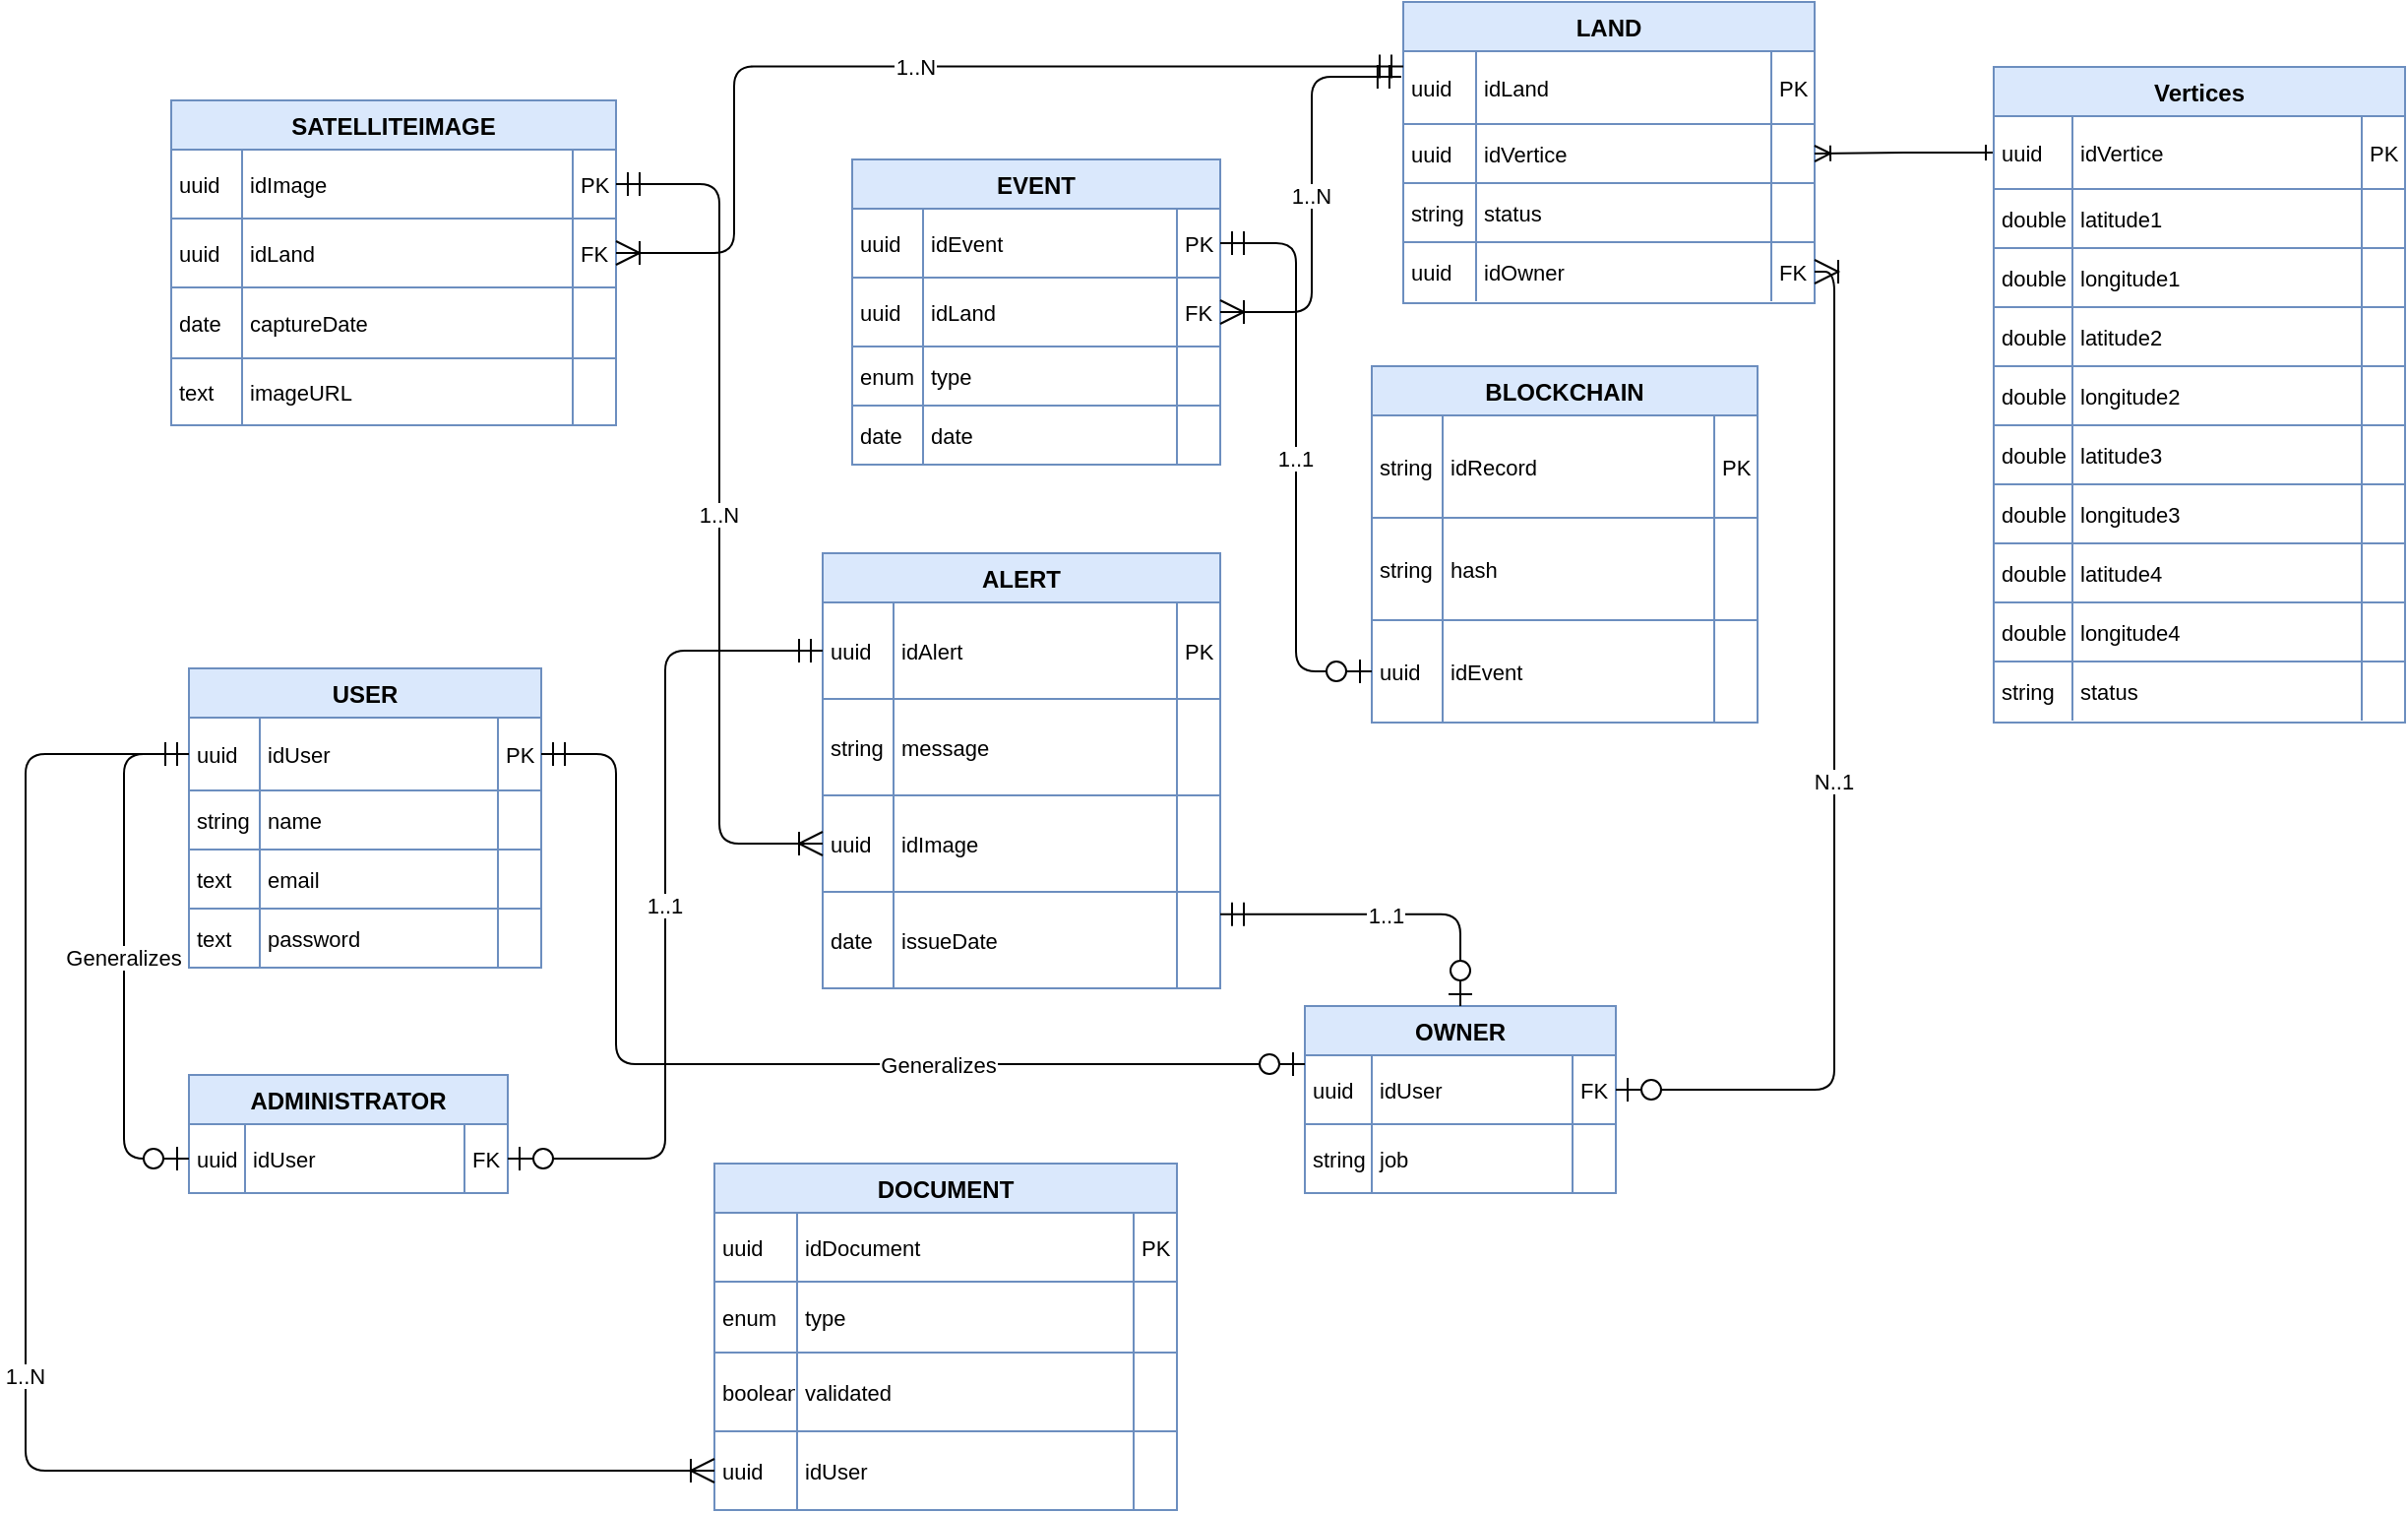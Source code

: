 <mxfile version="27.0.9">
  <diagram name="Página-1" id="sjKBKUyN-N4uHgBqqV9-">
    <mxGraphModel dx="3044" dy="1083" grid="1" gridSize="10" guides="1" tooltips="1" connect="1" arrows="1" fold="1" page="1" pageScale="1" pageWidth="850" pageHeight="1100" background="#ffffff" math="0" shadow="0">
      <root>
        <mxCell id="0" />
        <mxCell id="1" parent="0" />
        <mxCell id="2" value="USER" style="shape=table;startSize=25;container=1;collapsible=0;childLayout=tableLayout;fixedRows=1;rowLines=1;fontStyle=1;align=center;resizeLast=1;fillColor=#dae8fc;strokeColor=#6c8ebf;" parent="1" vertex="1">
          <mxGeometry x="53" y="558.5" width="179" height="152" as="geometry" />
        </mxCell>
        <mxCell id="3" style="shape=tableRow;horizontal=0;startSize=0;swimlaneHead=0;swimlaneBody=0;fillColor=none;collapsible=0;dropTarget=0;points=[[0,0.5],[1,0.5]];portConstraint=eastwest;top=0;left=0;right=0;bottom=0;" parent="2" vertex="1">
          <mxGeometry y="25" width="179" height="37" as="geometry" />
        </mxCell>
        <mxCell id="4" value="uuid" style="shape=partialRectangle;connectable=0;fillColor=none;top=0;left=0;bottom=0;right=0;align=left;spacingLeft=2;overflow=hidden;fontSize=11;" parent="3" vertex="1">
          <mxGeometry width="36" height="37" as="geometry">
            <mxRectangle width="36" height="37" as="alternateBounds" />
          </mxGeometry>
        </mxCell>
        <mxCell id="5" value="idUser" style="shape=partialRectangle;connectable=0;fillColor=none;top=0;left=0;bottom=0;right=0;align=left;spacingLeft=2;overflow=hidden;fontSize=11;" parent="3" vertex="1">
          <mxGeometry x="36" width="121" height="37" as="geometry">
            <mxRectangle width="121" height="37" as="alternateBounds" />
          </mxGeometry>
        </mxCell>
        <mxCell id="6" value="PK" style="shape=partialRectangle;connectable=0;fillColor=none;top=0;left=0;bottom=0;right=0;align=left;spacingLeft=2;overflow=hidden;fontSize=11;" parent="3" vertex="1">
          <mxGeometry x="157" width="22" height="37" as="geometry">
            <mxRectangle width="22" height="37" as="alternateBounds" />
          </mxGeometry>
        </mxCell>
        <mxCell id="7" style="shape=tableRow;horizontal=0;startSize=0;swimlaneHead=0;swimlaneBody=0;fillColor=none;collapsible=0;dropTarget=0;points=[[0,0.5],[1,0.5]];portConstraint=eastwest;top=0;left=0;right=0;bottom=0;" parent="2" vertex="1">
          <mxGeometry y="62" width="179" height="30" as="geometry" />
        </mxCell>
        <mxCell id="8" value="string" style="shape=partialRectangle;connectable=0;fillColor=none;top=0;left=0;bottom=0;right=0;align=left;spacingLeft=2;overflow=hidden;fontSize=11;" parent="7" vertex="1">
          <mxGeometry width="36" height="30" as="geometry">
            <mxRectangle width="36" height="30" as="alternateBounds" />
          </mxGeometry>
        </mxCell>
        <mxCell id="9" value="name" style="shape=partialRectangle;connectable=0;fillColor=none;top=0;left=0;bottom=0;right=0;align=left;spacingLeft=2;overflow=hidden;fontSize=11;" parent="7" vertex="1">
          <mxGeometry x="36" width="121" height="30" as="geometry">
            <mxRectangle width="121" height="30" as="alternateBounds" />
          </mxGeometry>
        </mxCell>
        <mxCell id="10" value="" style="shape=partialRectangle;connectable=0;fillColor=none;top=0;left=0;bottom=0;right=0;align=left;spacingLeft=2;overflow=hidden;fontSize=11;" parent="7" vertex="1">
          <mxGeometry x="157" width="22" height="30" as="geometry">
            <mxRectangle width="22" height="30" as="alternateBounds" />
          </mxGeometry>
        </mxCell>
        <mxCell id="11" style="shape=tableRow;horizontal=0;startSize=0;swimlaneHead=0;swimlaneBody=0;fillColor=none;collapsible=0;dropTarget=0;points=[[0,0.5],[1,0.5]];portConstraint=eastwest;top=0;left=0;right=0;bottom=0;" parent="2" vertex="1">
          <mxGeometry y="92" width="179" height="30" as="geometry" />
        </mxCell>
        <mxCell id="12" value="text" style="shape=partialRectangle;connectable=0;fillColor=none;top=0;left=0;bottom=0;right=0;align=left;spacingLeft=2;overflow=hidden;fontSize=11;" parent="11" vertex="1">
          <mxGeometry width="36" height="30" as="geometry">
            <mxRectangle width="36" height="30" as="alternateBounds" />
          </mxGeometry>
        </mxCell>
        <mxCell id="13" value="email" style="shape=partialRectangle;connectable=0;fillColor=none;top=0;left=0;bottom=0;right=0;align=left;spacingLeft=2;overflow=hidden;fontSize=11;" parent="11" vertex="1">
          <mxGeometry x="36" width="121" height="30" as="geometry">
            <mxRectangle width="121" height="30" as="alternateBounds" />
          </mxGeometry>
        </mxCell>
        <mxCell id="14" value="" style="shape=partialRectangle;connectable=0;fillColor=none;top=0;left=0;bottom=0;right=0;align=left;spacingLeft=2;overflow=hidden;fontSize=11;" parent="11" vertex="1">
          <mxGeometry x="157" width="22" height="30" as="geometry">
            <mxRectangle width="22" height="30" as="alternateBounds" />
          </mxGeometry>
        </mxCell>
        <mxCell id="xELLwt8RwBfe758tXvbJ-130" style="shape=tableRow;horizontal=0;startSize=0;swimlaneHead=0;swimlaneBody=0;fillColor=none;collapsible=0;dropTarget=0;points=[[0,0.5],[1,0.5]];portConstraint=eastwest;top=0;left=0;right=0;bottom=0;" parent="2" vertex="1">
          <mxGeometry y="122" width="179" height="30" as="geometry" />
        </mxCell>
        <mxCell id="xELLwt8RwBfe758tXvbJ-131" value="text" style="shape=partialRectangle;connectable=0;fillColor=none;top=0;left=0;bottom=0;right=0;align=left;spacingLeft=2;overflow=hidden;fontSize=11;" parent="xELLwt8RwBfe758tXvbJ-130" vertex="1">
          <mxGeometry width="36" height="30" as="geometry">
            <mxRectangle width="36" height="30" as="alternateBounds" />
          </mxGeometry>
        </mxCell>
        <mxCell id="xELLwt8RwBfe758tXvbJ-132" value="password" style="shape=partialRectangle;connectable=0;fillColor=none;top=0;left=0;bottom=0;right=0;align=left;spacingLeft=2;overflow=hidden;fontSize=11;" parent="xELLwt8RwBfe758tXvbJ-130" vertex="1">
          <mxGeometry x="36" width="121" height="30" as="geometry">
            <mxRectangle width="121" height="30" as="alternateBounds" />
          </mxGeometry>
        </mxCell>
        <mxCell id="xELLwt8RwBfe758tXvbJ-133" value="" style="shape=partialRectangle;connectable=0;fillColor=none;top=0;left=0;bottom=0;right=0;align=left;spacingLeft=2;overflow=hidden;fontSize=11;" parent="xELLwt8RwBfe758tXvbJ-130" vertex="1">
          <mxGeometry x="157" width="22" height="30" as="geometry">
            <mxRectangle width="22" height="30" as="alternateBounds" />
          </mxGeometry>
        </mxCell>
        <mxCell id="15" value="OWNER" style="shape=table;startSize=25;container=1;collapsible=0;childLayout=tableLayout;fixedRows=1;rowLines=1;fontStyle=1;align=center;resizeLast=1;fillColor=#dae8fc;strokeColor=#6c8ebf;" parent="1" vertex="1">
          <mxGeometry x="620" y="730" width="158" height="95" as="geometry" />
        </mxCell>
        <mxCell id="16" style="shape=tableRow;horizontal=0;startSize=0;swimlaneHead=0;swimlaneBody=0;fillColor=none;collapsible=0;dropTarget=0;points=[[0,0.5],[1,0.5]];portConstraint=eastwest;top=0;left=0;right=0;bottom=0;" parent="15" vertex="1">
          <mxGeometry y="25" width="158" height="35" as="geometry" />
        </mxCell>
        <mxCell id="17" value="uuid" style="shape=partialRectangle;connectable=0;fillColor=none;top=0;left=0;bottom=0;right=0;align=left;spacingLeft=2;overflow=hidden;fontSize=11;" parent="16" vertex="1">
          <mxGeometry width="34" height="35" as="geometry">
            <mxRectangle width="34" height="35" as="alternateBounds" />
          </mxGeometry>
        </mxCell>
        <mxCell id="18" value="idUser" style="shape=partialRectangle;connectable=0;fillColor=none;top=0;left=0;bottom=0;right=0;align=left;spacingLeft=2;overflow=hidden;fontSize=11;" parent="16" vertex="1">
          <mxGeometry x="34" width="102" height="35" as="geometry">
            <mxRectangle width="102" height="35" as="alternateBounds" />
          </mxGeometry>
        </mxCell>
        <mxCell id="19" value="FK" style="shape=partialRectangle;connectable=0;fillColor=none;top=0;left=0;bottom=0;right=0;align=left;spacingLeft=2;overflow=hidden;fontSize=11;" parent="16" vertex="1">
          <mxGeometry x="136" width="22" height="35" as="geometry">
            <mxRectangle width="22" height="35" as="alternateBounds" />
          </mxGeometry>
        </mxCell>
        <mxCell id="xELLwt8RwBfe758tXvbJ-142" style="shape=tableRow;horizontal=0;startSize=0;swimlaneHead=0;swimlaneBody=0;fillColor=none;collapsible=0;dropTarget=0;points=[[0,0.5],[1,0.5]];portConstraint=eastwest;top=0;left=0;right=0;bottom=0;" parent="15" vertex="1">
          <mxGeometry y="60" width="158" height="35" as="geometry" />
        </mxCell>
        <mxCell id="xELLwt8RwBfe758tXvbJ-143" value="string" style="shape=partialRectangle;connectable=0;fillColor=none;top=0;left=0;bottom=0;right=0;align=left;spacingLeft=2;overflow=hidden;fontSize=11;" parent="xELLwt8RwBfe758tXvbJ-142" vertex="1">
          <mxGeometry width="34" height="35" as="geometry">
            <mxRectangle width="34" height="35" as="alternateBounds" />
          </mxGeometry>
        </mxCell>
        <mxCell id="xELLwt8RwBfe758tXvbJ-144" value="job" style="shape=partialRectangle;connectable=0;fillColor=none;top=0;left=0;bottom=0;right=0;align=left;spacingLeft=2;overflow=hidden;fontSize=11;" parent="xELLwt8RwBfe758tXvbJ-142" vertex="1">
          <mxGeometry x="34" width="102" height="35" as="geometry">
            <mxRectangle width="102" height="35" as="alternateBounds" />
          </mxGeometry>
        </mxCell>
        <mxCell id="xELLwt8RwBfe758tXvbJ-145" value="" style="shape=partialRectangle;connectable=0;fillColor=none;top=0;left=0;bottom=0;right=0;align=left;spacingLeft=2;overflow=hidden;fontSize=11;" parent="xELLwt8RwBfe758tXvbJ-142" vertex="1">
          <mxGeometry x="136" width="22" height="35" as="geometry">
            <mxRectangle width="22" height="35" as="alternateBounds" />
          </mxGeometry>
        </mxCell>
        <mxCell id="20" value="ADMINISTRATOR" style="shape=table;startSize=25;container=1;collapsible=0;childLayout=tableLayout;fixedRows=1;rowLines=1;fontStyle=1;align=center;resizeLast=1;fillColor=#dae8fc;strokeColor=#6c8ebf;" parent="1" vertex="1">
          <mxGeometry x="53" y="765" width="162" height="60" as="geometry" />
        </mxCell>
        <mxCell id="21" style="shape=tableRow;horizontal=0;startSize=0;swimlaneHead=0;swimlaneBody=0;fillColor=none;collapsible=0;dropTarget=0;points=[[0,0.5],[1,0.5]];portConstraint=eastwest;top=0;left=0;right=0;bottom=0;" parent="20" vertex="1">
          <mxGeometry y="25" width="162" height="35" as="geometry" />
        </mxCell>
        <mxCell id="22" value="uuid" style="shape=partialRectangle;connectable=0;fillColor=none;top=0;left=0;bottom=0;right=0;align=left;spacingLeft=2;overflow=hidden;fontSize=11;" parent="21" vertex="1">
          <mxGeometry width="28.5" height="35" as="geometry">
            <mxRectangle width="28.5" height="35" as="alternateBounds" />
          </mxGeometry>
        </mxCell>
        <mxCell id="23" value="idUser" style="shape=partialRectangle;connectable=0;fillColor=none;top=0;left=0;bottom=0;right=0;align=left;spacingLeft=2;overflow=hidden;fontSize=11;" parent="21" vertex="1">
          <mxGeometry x="28.5" width="111.5" height="35" as="geometry">
            <mxRectangle width="111.5" height="35" as="alternateBounds" />
          </mxGeometry>
        </mxCell>
        <mxCell id="24" value="FK" style="shape=partialRectangle;connectable=0;fillColor=none;top=0;left=0;bottom=0;right=0;align=left;spacingLeft=2;overflow=hidden;fontSize=11;" parent="21" vertex="1">
          <mxGeometry x="140" width="22" height="35" as="geometry">
            <mxRectangle width="22" height="35" as="alternateBounds" />
          </mxGeometry>
        </mxCell>
        <mxCell id="25" value="LAND" style="shape=table;startSize=25;container=1;collapsible=0;childLayout=tableLayout;fixedRows=1;rowLines=1;fontStyle=1;align=center;resizeLast=1;fillColor=#dae8fc;strokeColor=#6c8ebf;" parent="1" vertex="1">
          <mxGeometry x="670" y="220" width="209" height="153" as="geometry" />
        </mxCell>
        <mxCell id="26" style="shape=tableRow;horizontal=0;startSize=0;swimlaneHead=0;swimlaneBody=0;fillColor=none;collapsible=0;dropTarget=0;points=[[0,0.5],[1,0.5]];portConstraint=eastwest;top=0;left=0;right=0;bottom=0;" parent="25" vertex="1">
          <mxGeometry y="25" width="209" height="37" as="geometry" />
        </mxCell>
        <mxCell id="27" value="uuid" style="shape=partialRectangle;connectable=0;fillColor=none;top=0;left=0;bottom=0;right=0;align=left;spacingLeft=2;overflow=hidden;fontSize=11;" parent="26" vertex="1">
          <mxGeometry width="37" height="37" as="geometry">
            <mxRectangle width="37" height="37" as="alternateBounds" />
          </mxGeometry>
        </mxCell>
        <mxCell id="28" value="idLand" style="shape=partialRectangle;connectable=0;fillColor=none;top=0;left=0;bottom=0;right=0;align=left;spacingLeft=2;overflow=hidden;fontSize=11;" parent="26" vertex="1">
          <mxGeometry x="37" width="150" height="37" as="geometry">
            <mxRectangle width="150" height="37" as="alternateBounds" />
          </mxGeometry>
        </mxCell>
        <mxCell id="29" value="PK" style="shape=partialRectangle;connectable=0;fillColor=none;top=0;left=0;bottom=0;right=0;align=left;spacingLeft=2;overflow=hidden;fontSize=11;" parent="26" vertex="1">
          <mxGeometry x="187" width="22" height="37" as="geometry">
            <mxRectangle width="22" height="37" as="alternateBounds" />
          </mxGeometry>
        </mxCell>
        <mxCell id="30" style="shape=tableRow;horizontal=0;startSize=0;swimlaneHead=0;swimlaneBody=0;fillColor=none;collapsible=0;dropTarget=0;points=[[0,0.5],[1,0.5]];portConstraint=eastwest;top=0;left=0;right=0;bottom=0;" parent="25" vertex="1">
          <mxGeometry y="62" width="209" height="30" as="geometry" />
        </mxCell>
        <mxCell id="31" value="uuid" style="shape=partialRectangle;connectable=0;fillColor=none;top=0;left=0;bottom=0;right=0;align=left;spacingLeft=2;overflow=hidden;fontSize=11;" parent="30" vertex="1">
          <mxGeometry width="37" height="30" as="geometry">
            <mxRectangle width="37" height="30" as="alternateBounds" />
          </mxGeometry>
        </mxCell>
        <mxCell id="32" value="idVertice" style="shape=partialRectangle;connectable=0;fillColor=none;top=0;left=0;bottom=0;right=0;align=left;spacingLeft=2;overflow=hidden;fontSize=11;" parent="30" vertex="1">
          <mxGeometry x="37" width="150" height="30" as="geometry">
            <mxRectangle width="150" height="30" as="alternateBounds" />
          </mxGeometry>
        </mxCell>
        <mxCell id="33" value="" style="shape=partialRectangle;connectable=0;fillColor=none;top=0;left=0;bottom=0;right=0;align=left;spacingLeft=2;overflow=hidden;fontSize=11;" parent="30" vertex="1">
          <mxGeometry x="187" width="22" height="30" as="geometry">
            <mxRectangle width="22" height="30" as="alternateBounds" />
          </mxGeometry>
        </mxCell>
        <mxCell id="38" style="shape=tableRow;horizontal=0;startSize=0;swimlaneHead=0;swimlaneBody=0;fillColor=none;collapsible=0;dropTarget=0;points=[[0,0.5],[1,0.5]];portConstraint=eastwest;top=0;left=0;right=0;bottom=0;" parent="25" vertex="1">
          <mxGeometry y="92" width="209" height="30" as="geometry" />
        </mxCell>
        <mxCell id="39" value="string" style="shape=partialRectangle;connectable=0;fillColor=none;top=0;left=0;bottom=0;right=0;align=left;spacingLeft=2;overflow=hidden;fontSize=11;" parent="38" vertex="1">
          <mxGeometry width="37" height="30" as="geometry">
            <mxRectangle width="37" height="30" as="alternateBounds" />
          </mxGeometry>
        </mxCell>
        <mxCell id="40" value="status" style="shape=partialRectangle;connectable=0;fillColor=none;top=0;left=0;bottom=0;right=0;align=left;spacingLeft=2;overflow=hidden;fontSize=11;" parent="38" vertex="1">
          <mxGeometry x="37" width="150" height="30" as="geometry">
            <mxRectangle width="150" height="30" as="alternateBounds" />
          </mxGeometry>
        </mxCell>
        <mxCell id="41" value="" style="shape=partialRectangle;connectable=0;fillColor=none;top=0;left=0;bottom=0;right=0;align=left;spacingLeft=2;overflow=hidden;fontSize=11;" parent="38" vertex="1">
          <mxGeometry x="187" width="22" height="30" as="geometry">
            <mxRectangle width="22" height="30" as="alternateBounds" />
          </mxGeometry>
        </mxCell>
        <mxCell id="xELLwt8RwBfe758tXvbJ-155" style="shape=tableRow;horizontal=0;startSize=0;swimlaneHead=0;swimlaneBody=0;fillColor=none;collapsible=0;dropTarget=0;points=[[0,0.5],[1,0.5]];portConstraint=eastwest;top=0;left=0;right=0;bottom=0;" parent="25" vertex="1">
          <mxGeometry y="122" width="209" height="30" as="geometry" />
        </mxCell>
        <mxCell id="xELLwt8RwBfe758tXvbJ-156" value="uuid" style="shape=partialRectangle;connectable=0;fillColor=none;top=0;left=0;bottom=0;right=0;align=left;spacingLeft=2;overflow=hidden;fontSize=11;" parent="xELLwt8RwBfe758tXvbJ-155" vertex="1">
          <mxGeometry width="37" height="30" as="geometry">
            <mxRectangle width="37" height="30" as="alternateBounds" />
          </mxGeometry>
        </mxCell>
        <mxCell id="xELLwt8RwBfe758tXvbJ-157" value="idOwner" style="shape=partialRectangle;connectable=0;fillColor=none;top=0;left=0;bottom=0;right=0;align=left;spacingLeft=2;overflow=hidden;fontSize=11;" parent="xELLwt8RwBfe758tXvbJ-155" vertex="1">
          <mxGeometry x="37" width="150" height="30" as="geometry">
            <mxRectangle width="150" height="30" as="alternateBounds" />
          </mxGeometry>
        </mxCell>
        <mxCell id="xELLwt8RwBfe758tXvbJ-158" value="FK" style="shape=partialRectangle;connectable=0;fillColor=none;top=0;left=0;bottom=0;right=0;align=left;spacingLeft=2;overflow=hidden;fontSize=11;" parent="xELLwt8RwBfe758tXvbJ-155" vertex="1">
          <mxGeometry x="187" width="22" height="30" as="geometry">
            <mxRectangle width="22" height="30" as="alternateBounds" />
          </mxGeometry>
        </mxCell>
        <mxCell id="42" value="DOCUMENT" style="shape=table;startSize=25;container=1;collapsible=0;childLayout=tableLayout;fixedRows=1;rowLines=1;fontStyle=1;align=center;resizeLast=1;fillColor=#dae8fc;strokeColor=#6c8ebf;" parent="1" vertex="1">
          <mxGeometry x="320" y="810" width="235" height="176" as="geometry" />
        </mxCell>
        <mxCell id="43" style="shape=tableRow;horizontal=0;startSize=0;swimlaneHead=0;swimlaneBody=0;fillColor=none;collapsible=0;dropTarget=0;points=[[0,0.5],[1,0.5]];portConstraint=eastwest;top=0;left=0;right=0;bottom=0;" parent="42" vertex="1">
          <mxGeometry y="25" width="235" height="35" as="geometry" />
        </mxCell>
        <mxCell id="44" value="uuid" style="shape=partialRectangle;connectable=0;fillColor=none;top=0;left=0;bottom=0;right=0;align=left;spacingLeft=2;overflow=hidden;fontSize=11;" parent="43" vertex="1">
          <mxGeometry width="42" height="35" as="geometry">
            <mxRectangle width="42" height="35" as="alternateBounds" />
          </mxGeometry>
        </mxCell>
        <mxCell id="45" value="idDocument" style="shape=partialRectangle;connectable=0;fillColor=none;top=0;left=0;bottom=0;right=0;align=left;spacingLeft=2;overflow=hidden;fontSize=11;" parent="43" vertex="1">
          <mxGeometry x="42" width="171" height="35" as="geometry">
            <mxRectangle width="171" height="35" as="alternateBounds" />
          </mxGeometry>
        </mxCell>
        <mxCell id="46" value="PK" style="shape=partialRectangle;connectable=0;fillColor=none;top=0;left=0;bottom=0;right=0;align=left;spacingLeft=2;overflow=hidden;fontSize=11;" parent="43" vertex="1">
          <mxGeometry x="213" width="22" height="35" as="geometry">
            <mxRectangle width="22" height="35" as="alternateBounds" />
          </mxGeometry>
        </mxCell>
        <mxCell id="47" style="shape=tableRow;horizontal=0;startSize=0;swimlaneHead=0;swimlaneBody=0;fillColor=none;collapsible=0;dropTarget=0;points=[[0,0.5],[1,0.5]];portConstraint=eastwest;top=0;left=0;right=0;bottom=0;" parent="42" vertex="1">
          <mxGeometry y="60" width="235" height="36" as="geometry" />
        </mxCell>
        <mxCell id="48" value="enum" style="shape=partialRectangle;connectable=0;fillColor=none;top=0;left=0;bottom=0;right=0;align=left;spacingLeft=2;overflow=hidden;fontSize=11;" parent="47" vertex="1">
          <mxGeometry width="42" height="36" as="geometry">
            <mxRectangle width="42" height="36" as="alternateBounds" />
          </mxGeometry>
        </mxCell>
        <mxCell id="49" value="type" style="shape=partialRectangle;connectable=0;fillColor=none;top=0;left=0;bottom=0;right=0;align=left;spacingLeft=2;overflow=hidden;fontSize=11;" parent="47" vertex="1">
          <mxGeometry x="42" width="171" height="36" as="geometry">
            <mxRectangle width="171" height="36" as="alternateBounds" />
          </mxGeometry>
        </mxCell>
        <mxCell id="50" value="" style="shape=partialRectangle;connectable=0;fillColor=none;top=0;left=0;bottom=0;right=0;align=left;spacingLeft=2;overflow=hidden;fontSize=11;" parent="47" vertex="1">
          <mxGeometry x="213" width="22" height="36" as="geometry">
            <mxRectangle width="22" height="36" as="alternateBounds" />
          </mxGeometry>
        </mxCell>
        <mxCell id="51" style="shape=tableRow;horizontal=0;startSize=0;swimlaneHead=0;swimlaneBody=0;fillColor=none;collapsible=0;dropTarget=0;points=[[0,0.5],[1,0.5]];portConstraint=eastwest;top=0;left=0;right=0;bottom=0;" parent="42" vertex="1">
          <mxGeometry y="96" width="235" height="40" as="geometry" />
        </mxCell>
        <mxCell id="52" value="boolean" style="shape=partialRectangle;connectable=0;fillColor=none;top=0;left=0;bottom=0;right=0;align=left;spacingLeft=2;overflow=hidden;fontSize=11;" parent="51" vertex="1">
          <mxGeometry width="42" height="40" as="geometry">
            <mxRectangle width="42" height="40" as="alternateBounds" />
          </mxGeometry>
        </mxCell>
        <mxCell id="53" value="validated" style="shape=partialRectangle;connectable=0;fillColor=none;top=0;left=0;bottom=0;right=0;align=left;spacingLeft=2;overflow=hidden;fontSize=11;" parent="51" vertex="1">
          <mxGeometry x="42" width="171" height="40" as="geometry">
            <mxRectangle width="171" height="40" as="alternateBounds" />
          </mxGeometry>
        </mxCell>
        <mxCell id="54" value="" style="shape=partialRectangle;connectable=0;fillColor=none;top=0;left=0;bottom=0;right=0;align=left;spacingLeft=2;overflow=hidden;fontSize=11;" parent="51" vertex="1">
          <mxGeometry x="213" width="22" height="40" as="geometry">
            <mxRectangle width="22" height="40" as="alternateBounds" />
          </mxGeometry>
        </mxCell>
        <mxCell id="xELLwt8RwBfe758tXvbJ-151" style="shape=tableRow;horizontal=0;startSize=0;swimlaneHead=0;swimlaneBody=0;fillColor=none;collapsible=0;dropTarget=0;points=[[0,0.5],[1,0.5]];portConstraint=eastwest;top=0;left=0;right=0;bottom=0;" parent="42" vertex="1">
          <mxGeometry y="136" width="235" height="40" as="geometry" />
        </mxCell>
        <mxCell id="xELLwt8RwBfe758tXvbJ-152" value="uuid" style="shape=partialRectangle;connectable=0;fillColor=none;top=0;left=0;bottom=0;right=0;align=left;spacingLeft=2;overflow=hidden;fontSize=11;" parent="xELLwt8RwBfe758tXvbJ-151" vertex="1">
          <mxGeometry width="42" height="40" as="geometry">
            <mxRectangle width="42" height="40" as="alternateBounds" />
          </mxGeometry>
        </mxCell>
        <mxCell id="xELLwt8RwBfe758tXvbJ-153" value="idUser" style="shape=partialRectangle;connectable=0;fillColor=none;top=0;left=0;bottom=0;right=0;align=left;spacingLeft=2;overflow=hidden;fontSize=11;" parent="xELLwt8RwBfe758tXvbJ-151" vertex="1">
          <mxGeometry x="42" width="171" height="40" as="geometry">
            <mxRectangle width="171" height="40" as="alternateBounds" />
          </mxGeometry>
        </mxCell>
        <mxCell id="xELLwt8RwBfe758tXvbJ-154" value="" style="shape=partialRectangle;connectable=0;fillColor=none;top=0;left=0;bottom=0;right=0;align=left;spacingLeft=2;overflow=hidden;fontSize=11;" parent="xELLwt8RwBfe758tXvbJ-151" vertex="1">
          <mxGeometry x="213" width="22" height="40" as="geometry">
            <mxRectangle width="22" height="40" as="alternateBounds" />
          </mxGeometry>
        </mxCell>
        <mxCell id="55" value="EVENT" style="shape=table;startSize=25;container=1;collapsible=0;childLayout=tableLayout;fixedRows=1;rowLines=1;fontStyle=1;align=center;resizeLast=1;fillColor=#dae8fc;strokeColor=#6c8ebf;" parent="1" vertex="1">
          <mxGeometry x="390" y="300" width="187" height="155" as="geometry" />
        </mxCell>
        <mxCell id="56" style="shape=tableRow;horizontal=0;startSize=0;swimlaneHead=0;swimlaneBody=0;fillColor=none;collapsible=0;dropTarget=0;points=[[0,0.5],[1,0.5]];portConstraint=eastwest;top=0;left=0;right=0;bottom=0;" parent="55" vertex="1">
          <mxGeometry y="25" width="187" height="35" as="geometry" />
        </mxCell>
        <mxCell id="57" value="uuid" style="shape=partialRectangle;connectable=0;fillColor=none;top=0;left=0;bottom=0;right=0;align=left;spacingLeft=2;overflow=hidden;fontSize=11;" parent="56" vertex="1">
          <mxGeometry width="36" height="35" as="geometry">
            <mxRectangle width="36" height="35" as="alternateBounds" />
          </mxGeometry>
        </mxCell>
        <mxCell id="58" value="idEvent" style="shape=partialRectangle;connectable=0;fillColor=none;top=0;left=0;bottom=0;right=0;align=left;spacingLeft=2;overflow=hidden;fontSize=11;" parent="56" vertex="1">
          <mxGeometry x="36" width="129" height="35" as="geometry">
            <mxRectangle width="129" height="35" as="alternateBounds" />
          </mxGeometry>
        </mxCell>
        <mxCell id="59" value="PK" style="shape=partialRectangle;connectable=0;fillColor=none;top=0;left=0;bottom=0;right=0;align=left;spacingLeft=2;overflow=hidden;fontSize=11;" parent="56" vertex="1">
          <mxGeometry x="165" width="22" height="35" as="geometry">
            <mxRectangle width="22" height="35" as="alternateBounds" />
          </mxGeometry>
        </mxCell>
        <mxCell id="xELLwt8RwBfe758tXvbJ-113" style="shape=tableRow;horizontal=0;startSize=0;swimlaneHead=0;swimlaneBody=0;fillColor=none;collapsible=0;dropTarget=0;points=[[0,0.5],[1,0.5]];portConstraint=eastwest;top=0;left=0;right=0;bottom=0;" parent="55" vertex="1">
          <mxGeometry y="60" width="187" height="35" as="geometry" />
        </mxCell>
        <mxCell id="xELLwt8RwBfe758tXvbJ-114" value="uuid" style="shape=partialRectangle;connectable=0;fillColor=none;top=0;left=0;bottom=0;right=0;align=left;spacingLeft=2;overflow=hidden;fontSize=11;" parent="xELLwt8RwBfe758tXvbJ-113" vertex="1">
          <mxGeometry width="36" height="35" as="geometry">
            <mxRectangle width="36" height="35" as="alternateBounds" />
          </mxGeometry>
        </mxCell>
        <mxCell id="xELLwt8RwBfe758tXvbJ-115" value="idLand" style="shape=partialRectangle;connectable=0;fillColor=none;top=0;left=0;bottom=0;right=0;align=left;spacingLeft=2;overflow=hidden;fontSize=11;" parent="xELLwt8RwBfe758tXvbJ-113" vertex="1">
          <mxGeometry x="36" width="129" height="35" as="geometry">
            <mxRectangle width="129" height="35" as="alternateBounds" />
          </mxGeometry>
        </mxCell>
        <mxCell id="xELLwt8RwBfe758tXvbJ-116" value="FK" style="shape=partialRectangle;connectable=0;fillColor=none;top=0;left=0;bottom=0;right=0;align=left;spacingLeft=2;overflow=hidden;fontSize=11;" parent="xELLwt8RwBfe758tXvbJ-113" vertex="1">
          <mxGeometry x="165" width="22" height="35" as="geometry">
            <mxRectangle width="22" height="35" as="alternateBounds" />
          </mxGeometry>
        </mxCell>
        <mxCell id="60" style="shape=tableRow;horizontal=0;startSize=0;swimlaneHead=0;swimlaneBody=0;fillColor=none;collapsible=0;dropTarget=0;points=[[0,0.5],[1,0.5]];portConstraint=eastwest;top=0;left=0;right=0;bottom=0;" parent="55" vertex="1">
          <mxGeometry y="95" width="187" height="30" as="geometry" />
        </mxCell>
        <mxCell id="61" value="enum" style="shape=partialRectangle;connectable=0;fillColor=none;top=0;left=0;bottom=0;right=0;align=left;spacingLeft=2;overflow=hidden;fontSize=11;" parent="60" vertex="1">
          <mxGeometry width="36" height="30" as="geometry">
            <mxRectangle width="36" height="30" as="alternateBounds" />
          </mxGeometry>
        </mxCell>
        <mxCell id="62" value="type" style="shape=partialRectangle;connectable=0;fillColor=none;top=0;left=0;bottom=0;right=0;align=left;spacingLeft=2;overflow=hidden;fontSize=11;" parent="60" vertex="1">
          <mxGeometry x="36" width="129" height="30" as="geometry">
            <mxRectangle width="129" height="30" as="alternateBounds" />
          </mxGeometry>
        </mxCell>
        <mxCell id="63" value="" style="shape=partialRectangle;connectable=0;fillColor=none;top=0;left=0;bottom=0;right=0;align=left;spacingLeft=2;overflow=hidden;fontSize=11;" parent="60" vertex="1">
          <mxGeometry x="165" width="22" height="30" as="geometry">
            <mxRectangle width="22" height="30" as="alternateBounds" />
          </mxGeometry>
        </mxCell>
        <mxCell id="64" style="shape=tableRow;horizontal=0;startSize=0;swimlaneHead=0;swimlaneBody=0;fillColor=none;collapsible=0;dropTarget=0;points=[[0,0.5],[1,0.5]];portConstraint=eastwest;top=0;left=0;right=0;bottom=0;" parent="55" vertex="1">
          <mxGeometry y="125" width="187" height="30" as="geometry" />
        </mxCell>
        <mxCell id="65" value="date" style="shape=partialRectangle;connectable=0;fillColor=none;top=0;left=0;bottom=0;right=0;align=left;spacingLeft=2;overflow=hidden;fontSize=11;" parent="64" vertex="1">
          <mxGeometry width="36" height="30" as="geometry">
            <mxRectangle width="36" height="30" as="alternateBounds" />
          </mxGeometry>
        </mxCell>
        <mxCell id="66" value="date" style="shape=partialRectangle;connectable=0;fillColor=none;top=0;left=0;bottom=0;right=0;align=left;spacingLeft=2;overflow=hidden;fontSize=11;" parent="64" vertex="1">
          <mxGeometry x="36" width="129" height="30" as="geometry">
            <mxRectangle width="129" height="30" as="alternateBounds" />
          </mxGeometry>
        </mxCell>
        <mxCell id="67" value="" style="shape=partialRectangle;connectable=0;fillColor=none;top=0;left=0;bottom=0;right=0;align=left;spacingLeft=2;overflow=hidden;fontSize=11;" parent="64" vertex="1">
          <mxGeometry x="165" width="22" height="30" as="geometry">
            <mxRectangle width="22" height="30" as="alternateBounds" />
          </mxGeometry>
        </mxCell>
        <mxCell id="68" value="SATELLITEIMAGE" style="shape=table;startSize=25;container=1;collapsible=0;childLayout=tableLayout;fixedRows=1;rowLines=1;fontStyle=1;align=center;resizeLast=1;fillColor=#dae8fc;strokeColor=#6c8ebf;" parent="1" vertex="1">
          <mxGeometry x="44" y="270" width="226" height="165" as="geometry" />
        </mxCell>
        <mxCell id="69" style="shape=tableRow;horizontal=0;startSize=0;swimlaneHead=0;swimlaneBody=0;fillColor=none;collapsible=0;dropTarget=0;points=[[0,0.5],[1,0.5]];portConstraint=eastwest;top=0;left=0;right=0;bottom=0;" parent="68" vertex="1">
          <mxGeometry y="25" width="226" height="35" as="geometry" />
        </mxCell>
        <mxCell id="70" value="uuid" style="shape=partialRectangle;connectable=0;fillColor=none;top=0;left=0;bottom=0;right=0;align=left;spacingLeft=2;overflow=hidden;fontSize=11;" parent="69" vertex="1">
          <mxGeometry width="36" height="35" as="geometry">
            <mxRectangle width="36" height="35" as="alternateBounds" />
          </mxGeometry>
        </mxCell>
        <mxCell id="71" value="idImage" style="shape=partialRectangle;connectable=0;fillColor=none;top=0;left=0;bottom=0;right=0;align=left;spacingLeft=2;overflow=hidden;fontSize=11;" parent="69" vertex="1">
          <mxGeometry x="36" width="168" height="35" as="geometry">
            <mxRectangle width="168" height="35" as="alternateBounds" />
          </mxGeometry>
        </mxCell>
        <mxCell id="72" value="PK" style="shape=partialRectangle;connectable=0;fillColor=none;top=0;left=0;bottom=0;right=0;align=left;spacingLeft=2;overflow=hidden;fontSize=11;" parent="69" vertex="1">
          <mxGeometry x="204" width="22" height="35" as="geometry">
            <mxRectangle width="22" height="35" as="alternateBounds" />
          </mxGeometry>
        </mxCell>
        <mxCell id="xELLwt8RwBfe758tXvbJ-126" style="shape=tableRow;horizontal=0;startSize=0;swimlaneHead=0;swimlaneBody=0;fillColor=none;collapsible=0;dropTarget=0;points=[[0,0.5],[1,0.5]];portConstraint=eastwest;top=0;left=0;right=0;bottom=0;" parent="68" vertex="1">
          <mxGeometry y="60" width="226" height="35" as="geometry" />
        </mxCell>
        <mxCell id="xELLwt8RwBfe758tXvbJ-127" value="uuid" style="shape=partialRectangle;connectable=0;fillColor=none;top=0;left=0;bottom=0;right=0;align=left;spacingLeft=2;overflow=hidden;fontSize=11;" parent="xELLwt8RwBfe758tXvbJ-126" vertex="1">
          <mxGeometry width="36" height="35" as="geometry">
            <mxRectangle width="36" height="35" as="alternateBounds" />
          </mxGeometry>
        </mxCell>
        <mxCell id="xELLwt8RwBfe758tXvbJ-128" value="idLand" style="shape=partialRectangle;connectable=0;fillColor=none;top=0;left=0;bottom=0;right=0;align=left;spacingLeft=2;overflow=hidden;fontSize=11;" parent="xELLwt8RwBfe758tXvbJ-126" vertex="1">
          <mxGeometry x="36" width="168" height="35" as="geometry">
            <mxRectangle width="168" height="35" as="alternateBounds" />
          </mxGeometry>
        </mxCell>
        <mxCell id="xELLwt8RwBfe758tXvbJ-129" value="FK" style="shape=partialRectangle;connectable=0;fillColor=none;top=0;left=0;bottom=0;right=0;align=left;spacingLeft=2;overflow=hidden;fontSize=11;" parent="xELLwt8RwBfe758tXvbJ-126" vertex="1">
          <mxGeometry x="204" width="22" height="35" as="geometry">
            <mxRectangle width="22" height="35" as="alternateBounds" />
          </mxGeometry>
        </mxCell>
        <mxCell id="73" style="shape=tableRow;horizontal=0;startSize=0;swimlaneHead=0;swimlaneBody=0;fillColor=none;collapsible=0;dropTarget=0;points=[[0,0.5],[1,0.5]];portConstraint=eastwest;top=0;left=0;right=0;bottom=0;" parent="68" vertex="1">
          <mxGeometry y="95" width="226" height="36" as="geometry" />
        </mxCell>
        <mxCell id="74" value="date" style="shape=partialRectangle;connectable=0;fillColor=none;top=0;left=0;bottom=0;right=0;align=left;spacingLeft=2;overflow=hidden;fontSize=11;" parent="73" vertex="1">
          <mxGeometry width="36" height="36" as="geometry">
            <mxRectangle width="36" height="36" as="alternateBounds" />
          </mxGeometry>
        </mxCell>
        <mxCell id="75" value="captureDate" style="shape=partialRectangle;connectable=0;fillColor=none;top=0;left=0;bottom=0;right=0;align=left;spacingLeft=2;overflow=hidden;fontSize=11;" parent="73" vertex="1">
          <mxGeometry x="36" width="168" height="36" as="geometry">
            <mxRectangle width="168" height="36" as="alternateBounds" />
          </mxGeometry>
        </mxCell>
        <mxCell id="76" value="" style="shape=partialRectangle;connectable=0;fillColor=none;top=0;left=0;bottom=0;right=0;align=left;spacingLeft=2;overflow=hidden;fontSize=11;" parent="73" vertex="1">
          <mxGeometry x="204" width="22" height="36" as="geometry">
            <mxRectangle width="22" height="36" as="alternateBounds" />
          </mxGeometry>
        </mxCell>
        <mxCell id="77" style="shape=tableRow;horizontal=0;startSize=0;swimlaneHead=0;swimlaneBody=0;fillColor=none;collapsible=0;dropTarget=0;points=[[0,0.5],[1,0.5]];portConstraint=eastwest;top=0;left=0;right=0;bottom=0;" parent="68" vertex="1">
          <mxGeometry y="131" width="226" height="34" as="geometry" />
        </mxCell>
        <mxCell id="78" value="text" style="shape=partialRectangle;connectable=0;fillColor=none;top=0;left=0;bottom=0;right=0;align=left;spacingLeft=2;overflow=hidden;fontSize=11;" parent="77" vertex="1">
          <mxGeometry width="36" height="34" as="geometry">
            <mxRectangle width="36" height="34" as="alternateBounds" />
          </mxGeometry>
        </mxCell>
        <mxCell id="79" value="imageURL" style="shape=partialRectangle;connectable=0;fillColor=none;top=0;left=0;bottom=0;right=0;align=left;spacingLeft=2;overflow=hidden;fontSize=11;" parent="77" vertex="1">
          <mxGeometry x="36" width="168" height="34" as="geometry">
            <mxRectangle width="168" height="34" as="alternateBounds" />
          </mxGeometry>
        </mxCell>
        <mxCell id="80" value="" style="shape=partialRectangle;connectable=0;fillColor=none;top=0;left=0;bottom=0;right=0;align=left;spacingLeft=2;overflow=hidden;fontSize=11;" parent="77" vertex="1">
          <mxGeometry x="204" width="22" height="34" as="geometry">
            <mxRectangle width="22" height="34" as="alternateBounds" />
          </mxGeometry>
        </mxCell>
        <mxCell id="81" value="ALERT" style="shape=table;startSize=25;container=1;collapsible=0;childLayout=tableLayout;fixedRows=1;rowLines=1;fontStyle=1;align=center;resizeLast=1;fillColor=#dae8fc;strokeColor=#6c8ebf;" parent="1" vertex="1">
          <mxGeometry x="375" y="500" width="202" height="221" as="geometry" />
        </mxCell>
        <mxCell id="82" style="shape=tableRow;horizontal=0;startSize=0;swimlaneHead=0;swimlaneBody=0;fillColor=none;collapsible=0;dropTarget=0;points=[[0,0.5],[1,0.5]];portConstraint=eastwest;top=0;left=0;right=0;bottom=0;" parent="81" vertex="1">
          <mxGeometry y="25" width="202" height="49" as="geometry" />
        </mxCell>
        <mxCell id="83" value="uuid" style="shape=partialRectangle;connectable=0;fillColor=none;top=0;left=0;bottom=0;right=0;align=left;spacingLeft=2;overflow=hidden;fontSize=11;" parent="82" vertex="1">
          <mxGeometry width="36" height="49" as="geometry">
            <mxRectangle width="36" height="49" as="alternateBounds" />
          </mxGeometry>
        </mxCell>
        <mxCell id="84" value="idAlert" style="shape=partialRectangle;connectable=0;fillColor=none;top=0;left=0;bottom=0;right=0;align=left;spacingLeft=2;overflow=hidden;fontSize=11;" parent="82" vertex="1">
          <mxGeometry x="36" width="144" height="49" as="geometry">
            <mxRectangle width="144" height="49" as="alternateBounds" />
          </mxGeometry>
        </mxCell>
        <mxCell id="85" value="PK" style="shape=partialRectangle;connectable=0;fillColor=none;top=0;left=0;bottom=0;right=0;align=left;spacingLeft=2;overflow=hidden;fontSize=11;" parent="82" vertex="1">
          <mxGeometry x="180" width="22" height="49" as="geometry">
            <mxRectangle width="22" height="49" as="alternateBounds" />
          </mxGeometry>
        </mxCell>
        <mxCell id="86" style="shape=tableRow;horizontal=0;startSize=0;swimlaneHead=0;swimlaneBody=0;fillColor=none;collapsible=0;dropTarget=0;points=[[0,0.5],[1,0.5]];portConstraint=eastwest;top=0;left=0;right=0;bottom=0;" parent="81" vertex="1">
          <mxGeometry y="74" width="202" height="49" as="geometry" />
        </mxCell>
        <mxCell id="87" value="string" style="shape=partialRectangle;connectable=0;fillColor=none;top=0;left=0;bottom=0;right=0;align=left;spacingLeft=2;overflow=hidden;fontSize=11;" parent="86" vertex="1">
          <mxGeometry width="36" height="49" as="geometry">
            <mxRectangle width="36" height="49" as="alternateBounds" />
          </mxGeometry>
        </mxCell>
        <mxCell id="88" value="message" style="shape=partialRectangle;connectable=0;fillColor=none;top=0;left=0;bottom=0;right=0;align=left;spacingLeft=2;overflow=hidden;fontSize=11;" parent="86" vertex="1">
          <mxGeometry x="36" width="144" height="49" as="geometry">
            <mxRectangle width="144" height="49" as="alternateBounds" />
          </mxGeometry>
        </mxCell>
        <mxCell id="89" value="" style="shape=partialRectangle;connectable=0;fillColor=none;top=0;left=0;bottom=0;right=0;align=left;spacingLeft=2;overflow=hidden;fontSize=11;" parent="86" vertex="1">
          <mxGeometry x="180" width="22" height="49" as="geometry">
            <mxRectangle width="22" height="49" as="alternateBounds" />
          </mxGeometry>
        </mxCell>
        <mxCell id="90" style="shape=tableRow;horizontal=0;startSize=0;swimlaneHead=0;swimlaneBody=0;fillColor=none;collapsible=0;dropTarget=0;points=[[0,0.5],[1,0.5]];portConstraint=eastwest;top=0;left=0;right=0;bottom=0;" parent="81" vertex="1">
          <mxGeometry y="123" width="202" height="49" as="geometry" />
        </mxCell>
        <mxCell id="91" value="uuid" style="shape=partialRectangle;connectable=0;fillColor=none;top=0;left=0;bottom=0;right=0;align=left;spacingLeft=2;overflow=hidden;fontSize=11;" parent="90" vertex="1">
          <mxGeometry width="36" height="49" as="geometry">
            <mxRectangle width="36" height="49" as="alternateBounds" />
          </mxGeometry>
        </mxCell>
        <mxCell id="92" value="idImage" style="shape=partialRectangle;connectable=0;fillColor=none;top=0;left=0;bottom=0;right=0;align=left;spacingLeft=2;overflow=hidden;fontSize=11;" parent="90" vertex="1">
          <mxGeometry x="36" width="144" height="49" as="geometry">
            <mxRectangle width="144" height="49" as="alternateBounds" />
          </mxGeometry>
        </mxCell>
        <mxCell id="93" value="" style="shape=partialRectangle;connectable=0;fillColor=none;top=0;left=0;bottom=0;right=0;align=left;spacingLeft=2;overflow=hidden;fontSize=11;" parent="90" vertex="1">
          <mxGeometry x="180" width="22" height="49" as="geometry">
            <mxRectangle width="22" height="49" as="alternateBounds" />
          </mxGeometry>
        </mxCell>
        <mxCell id="xELLwt8RwBfe758tXvbJ-134" style="shape=tableRow;horizontal=0;startSize=0;swimlaneHead=0;swimlaneBody=0;fillColor=none;collapsible=0;dropTarget=0;points=[[0,0.5],[1,0.5]];portConstraint=eastwest;top=0;left=0;right=0;bottom=0;" parent="81" vertex="1">
          <mxGeometry y="172" width="202" height="49" as="geometry" />
        </mxCell>
        <mxCell id="xELLwt8RwBfe758tXvbJ-135" value="date" style="shape=partialRectangle;connectable=0;fillColor=none;top=0;left=0;bottom=0;right=0;align=left;spacingLeft=2;overflow=hidden;fontSize=11;" parent="xELLwt8RwBfe758tXvbJ-134" vertex="1">
          <mxGeometry width="36" height="49" as="geometry">
            <mxRectangle width="36" height="49" as="alternateBounds" />
          </mxGeometry>
        </mxCell>
        <mxCell id="xELLwt8RwBfe758tXvbJ-136" value="issueDate" style="shape=partialRectangle;connectable=0;fillColor=none;top=0;left=0;bottom=0;right=0;align=left;spacingLeft=2;overflow=hidden;fontSize=11;" parent="xELLwt8RwBfe758tXvbJ-134" vertex="1">
          <mxGeometry x="36" width="144" height="49" as="geometry">
            <mxRectangle width="144" height="49" as="alternateBounds" />
          </mxGeometry>
        </mxCell>
        <mxCell id="xELLwt8RwBfe758tXvbJ-137" value="" style="shape=partialRectangle;connectable=0;fillColor=none;top=0;left=0;bottom=0;right=0;align=left;spacingLeft=2;overflow=hidden;fontSize=11;" parent="xELLwt8RwBfe758tXvbJ-134" vertex="1">
          <mxGeometry x="180" width="22" height="49" as="geometry">
            <mxRectangle width="22" height="49" as="alternateBounds" />
          </mxGeometry>
        </mxCell>
        <mxCell id="94" value="BLOCKCHAIN" style="shape=table;startSize=25;container=1;collapsible=0;childLayout=tableLayout;fixedRows=1;rowLines=1;fontStyle=1;align=center;resizeLast=1;fillColor=#dae8fc;strokeColor=#6c8ebf;" parent="1" vertex="1">
          <mxGeometry x="654" y="405" width="196" height="181" as="geometry" />
        </mxCell>
        <mxCell id="95" style="shape=tableRow;horizontal=0;startSize=0;swimlaneHead=0;swimlaneBody=0;fillColor=none;collapsible=0;dropTarget=0;points=[[0,0.5],[1,0.5]];portConstraint=eastwest;top=0;left=0;right=0;bottom=0;" parent="94" vertex="1">
          <mxGeometry y="25" width="196" height="52" as="geometry" />
        </mxCell>
        <mxCell id="96" value="string" style="shape=partialRectangle;connectable=0;fillColor=none;top=0;left=0;bottom=0;right=0;align=left;spacingLeft=2;overflow=hidden;fontSize=11;" parent="95" vertex="1">
          <mxGeometry width="36" height="52" as="geometry">
            <mxRectangle width="36" height="52" as="alternateBounds" />
          </mxGeometry>
        </mxCell>
        <mxCell id="97" value="idRecord" style="shape=partialRectangle;connectable=0;fillColor=none;top=0;left=0;bottom=0;right=0;align=left;spacingLeft=2;overflow=hidden;fontSize=11;" parent="95" vertex="1">
          <mxGeometry x="36" width="138" height="52" as="geometry">
            <mxRectangle width="138" height="52" as="alternateBounds" />
          </mxGeometry>
        </mxCell>
        <mxCell id="98" value="PK" style="shape=partialRectangle;connectable=0;fillColor=none;top=0;left=0;bottom=0;right=0;align=left;spacingLeft=2;overflow=hidden;fontSize=11;" parent="95" vertex="1">
          <mxGeometry x="174" width="22" height="52" as="geometry">
            <mxRectangle width="22" height="52" as="alternateBounds" />
          </mxGeometry>
        </mxCell>
        <mxCell id="99" style="shape=tableRow;horizontal=0;startSize=0;swimlaneHead=0;swimlaneBody=0;fillColor=none;collapsible=0;dropTarget=0;points=[[0,0.5],[1,0.5]];portConstraint=eastwest;top=0;left=0;right=0;bottom=0;" parent="94" vertex="1">
          <mxGeometry y="77" width="196" height="52" as="geometry" />
        </mxCell>
        <mxCell id="100" value="string" style="shape=partialRectangle;connectable=0;fillColor=none;top=0;left=0;bottom=0;right=0;align=left;spacingLeft=2;overflow=hidden;fontSize=11;" parent="99" vertex="1">
          <mxGeometry width="36" height="52" as="geometry">
            <mxRectangle width="36" height="52" as="alternateBounds" />
          </mxGeometry>
        </mxCell>
        <mxCell id="101" value="hash" style="shape=partialRectangle;connectable=0;fillColor=none;top=0;left=0;bottom=0;right=0;align=left;spacingLeft=2;overflow=hidden;fontSize=11;" parent="99" vertex="1">
          <mxGeometry x="36" width="138" height="52" as="geometry">
            <mxRectangle width="138" height="52" as="alternateBounds" />
          </mxGeometry>
        </mxCell>
        <mxCell id="102" value="" style="shape=partialRectangle;connectable=0;fillColor=none;top=0;left=0;bottom=0;right=0;align=left;spacingLeft=2;overflow=hidden;fontSize=11;" parent="99" vertex="1">
          <mxGeometry x="174" width="22" height="52" as="geometry">
            <mxRectangle width="22" height="52" as="alternateBounds" />
          </mxGeometry>
        </mxCell>
        <mxCell id="xELLwt8RwBfe758tXvbJ-138" style="shape=tableRow;horizontal=0;startSize=0;swimlaneHead=0;swimlaneBody=0;fillColor=none;collapsible=0;dropTarget=0;points=[[0,0.5],[1,0.5]];portConstraint=eastwest;top=0;left=0;right=0;bottom=0;" parent="94" vertex="1">
          <mxGeometry y="129" width="196" height="52" as="geometry" />
        </mxCell>
        <mxCell id="xELLwt8RwBfe758tXvbJ-139" value="uuid" style="shape=partialRectangle;connectable=0;fillColor=none;top=0;left=0;bottom=0;right=0;align=left;spacingLeft=2;overflow=hidden;fontSize=11;" parent="xELLwt8RwBfe758tXvbJ-138" vertex="1">
          <mxGeometry width="36" height="52" as="geometry">
            <mxRectangle width="36" height="52" as="alternateBounds" />
          </mxGeometry>
        </mxCell>
        <mxCell id="xELLwt8RwBfe758tXvbJ-140" value="idEvent" style="shape=partialRectangle;connectable=0;fillColor=none;top=0;left=0;bottom=0;right=0;align=left;spacingLeft=2;overflow=hidden;fontSize=11;" parent="xELLwt8RwBfe758tXvbJ-138" vertex="1">
          <mxGeometry x="36" width="138" height="52" as="geometry">
            <mxRectangle width="138" height="52" as="alternateBounds" />
          </mxGeometry>
        </mxCell>
        <mxCell id="xELLwt8RwBfe758tXvbJ-141" value="" style="shape=partialRectangle;connectable=0;fillColor=none;top=0;left=0;bottom=0;right=0;align=left;spacingLeft=2;overflow=hidden;fontSize=11;" parent="xELLwt8RwBfe758tXvbJ-138" vertex="1">
          <mxGeometry x="174" width="22" height="52" as="geometry">
            <mxRectangle width="22" height="52" as="alternateBounds" />
          </mxGeometry>
        </mxCell>
        <mxCell id="103" value="Generalizes" style="startArrow=ERmandOne;startSize=10;;endArrow=ERzeroToOne;endSize=10;;entryX=0;entryY=0.31;edgeStyle=orthogonalEdgeStyle;elbow=vertical;" parent="1" source="3" target="15" edge="1">
          <mxGeometry x="0.315" relative="1" as="geometry">
            <Array as="points">
              <mxPoint x="270" y="602" />
              <mxPoint x="270" y="759" />
            </Array>
            <mxPoint x="1" as="offset" />
          </mxGeometry>
        </mxCell>
        <mxCell id="104" value="Generalizes" style="startArrow=ERmandOne;startSize=10;;endArrow=ERzeroToOne;endSize=10;;exitX=0;exitY=0.5;entryX=0;entryY=0.5;edgeStyle=orthogonalEdgeStyle;exitDx=0;exitDy=0;entryDx=0;entryDy=0;" parent="1" source="3" target="21" edge="1">
          <mxGeometry relative="1" as="geometry">
            <Array as="points">
              <mxPoint x="20" y="602" />
              <mxPoint x="20" y="807" />
            </Array>
          </mxGeometry>
        </mxCell>
        <mxCell id="105" value="N..1" style="startArrow=ERoneToMany;startSize=10;;endArrow=ERzeroToOne;endSize=10;;exitX=1;exitY=0.5;entryX=1;entryY=0.5;edgeStyle=orthogonalEdgeStyle;exitDx=0;exitDy=0;entryDx=0;entryDy=0;startFill=0;elbow=vertical;" parent="1" source="xELLwt8RwBfe758tXvbJ-155" target="16" edge="1">
          <mxGeometry relative="1" as="geometry" />
        </mxCell>
        <mxCell id="106" value="1..N" style="startArrow=ERmandOne;startSize=10;;endArrow=ERoneToMany;endSize=10;;exitX=-0.005;exitY=0.351;entryX=1;entryY=0.5;edgeStyle=orthogonalEdgeStyle;exitDx=0;exitDy=0;exitPerimeter=0;elbow=vertical;entryDx=0;entryDy=0;" parent="1" source="26" target="xELLwt8RwBfe758tXvbJ-113" edge="1">
          <mxGeometry relative="1" as="geometry" />
        </mxCell>
        <mxCell id="107" value="1..N" style="startArrow=ERmandOne;startSize=10;;endArrow=ERoneToMany;endSize=10;;exitX=0;exitY=0.209;entryX=1;entryY=0.5;edgeStyle=orthogonalEdgeStyle;exitDx=0;exitDy=0;exitPerimeter=0;entryDx=0;entryDy=0;" parent="1" source="26" target="xELLwt8RwBfe758tXvbJ-126" edge="1">
          <mxGeometry relative="1" as="geometry">
            <Array as="points">
              <mxPoint x="330" y="253" />
              <mxPoint x="330" y="348" />
            </Array>
          </mxGeometry>
        </mxCell>
        <mxCell id="109" value="1..N" style="startArrow=ERmandOne;startSize=10;;endArrow=ERoneToMany;endSize=10;;exitX=0;exitY=0.5;edgeStyle=orthogonalEdgeStyle;exitDx=0;exitDy=0;entryX=0;entryY=0.5;entryDx=0;entryDy=0;" parent="1" source="3" target="xELLwt8RwBfe758tXvbJ-151" edge="1">
          <mxGeometry relative="1" as="geometry">
            <mxPoint x="20" y="1160" as="targetPoint" />
            <Array as="points">
              <mxPoint x="-30" y="602" />
              <mxPoint x="-30" y="966" />
            </Array>
          </mxGeometry>
        </mxCell>
        <mxCell id="110" value="1..N" style="startArrow=ERmandOne;startSize=10;;endArrow=ERoneToMany;endSize=10;;exitX=1;exitY=0.5;entryX=0;entryY=0.5;edgeStyle=orthogonalEdgeStyle;exitDx=0;exitDy=0;entryDx=0;entryDy=0;" parent="1" source="69" target="90" edge="1">
          <mxGeometry relative="1" as="geometry" />
        </mxCell>
        <mxCell id="111" value="1..1" style="startArrow=ERmandOne;startSize=10;;endArrow=ERzeroToOne;endSize=10;;exitX=1;exitY=0.83;entryX=0.5;entryY=0;edgeStyle=orthogonalEdgeStyle;" parent="1" source="81" target="15" edge="1">
          <mxGeometry relative="1" as="geometry" />
        </mxCell>
        <mxCell id="112" value="1..1" style="startArrow=ERmandOne;startSize=10;;endArrow=ERzeroToOne;endSize=10;;exitX=0;exitY=0.5;edgeStyle=orthogonalEdgeStyle;exitDx=0;exitDy=0;" parent="1" source="82" target="21" edge="1">
          <mxGeometry relative="1" as="geometry" />
        </mxCell>
        <mxCell id="113" value="1..1" style="startArrow=ERmandOne;startSize=10;;endArrow=ERzeroToOne;endSize=10;;exitX=1;exitY=0.5;entryX=0;entryY=0.5;edgeStyle=orthogonalEdgeStyle;exitDx=0;exitDy=0;entryDx=0;entryDy=0;" parent="1" source="56" target="xELLwt8RwBfe758tXvbJ-138" edge="1">
          <mxGeometry relative="1" as="geometry" />
        </mxCell>
        <mxCell id="xELLwt8RwBfe758tXvbJ-180" style="edgeStyle=orthogonalEdgeStyle;rounded=0;orthogonalLoop=1;jettySize=auto;html=1;exitX=0;exitY=0.5;exitDx=0;exitDy=0;entryX=1;entryY=0.5;entryDx=0;entryDy=0;endArrow=ERoneToMany;endFill=0;startArrow=ERone;startFill=0;" parent="1" source="xELLwt8RwBfe758tXvbJ-160" target="30" edge="1">
          <mxGeometry relative="1" as="geometry" />
        </mxCell>
        <mxCell id="xELLwt8RwBfe758tXvbJ-159" value="Vertices" style="shape=table;startSize=25;container=1;collapsible=0;childLayout=tableLayout;fixedRows=1;rowLines=1;fontStyle=1;align=center;resizeLast=1;fillColor=#dae8fc;strokeColor=#6c8ebf;" parent="1" vertex="1">
          <mxGeometry x="970" y="253" width="209" height="333" as="geometry" />
        </mxCell>
        <mxCell id="xELLwt8RwBfe758tXvbJ-160" style="shape=tableRow;horizontal=0;startSize=0;swimlaneHead=0;swimlaneBody=0;fillColor=none;collapsible=0;dropTarget=0;points=[[0,0.5],[1,0.5]];portConstraint=eastwest;top=0;left=0;right=0;bottom=0;" parent="xELLwt8RwBfe758tXvbJ-159" vertex="1">
          <mxGeometry y="25" width="209" height="37" as="geometry" />
        </mxCell>
        <mxCell id="xELLwt8RwBfe758tXvbJ-161" value="uuid" style="shape=partialRectangle;connectable=0;fillColor=none;top=0;left=0;bottom=0;right=0;align=left;spacingLeft=2;overflow=hidden;fontSize=11;" parent="xELLwt8RwBfe758tXvbJ-160" vertex="1">
          <mxGeometry width="40.0" height="37" as="geometry">
            <mxRectangle width="40.0" height="37" as="alternateBounds" />
          </mxGeometry>
        </mxCell>
        <mxCell id="xELLwt8RwBfe758tXvbJ-162" value="idVertice" style="shape=partialRectangle;connectable=0;fillColor=none;top=0;left=0;bottom=0;right=0;align=left;spacingLeft=2;overflow=hidden;fontSize=11;" parent="xELLwt8RwBfe758tXvbJ-160" vertex="1">
          <mxGeometry x="40.0" width="147.0" height="37" as="geometry">
            <mxRectangle width="147.0" height="37" as="alternateBounds" />
          </mxGeometry>
        </mxCell>
        <mxCell id="xELLwt8RwBfe758tXvbJ-163" value="PK" style="shape=partialRectangle;connectable=0;fillColor=none;top=0;left=0;bottom=0;right=0;align=left;spacingLeft=2;overflow=hidden;fontSize=11;" parent="xELLwt8RwBfe758tXvbJ-160" vertex="1">
          <mxGeometry x="187" width="22" height="37" as="geometry">
            <mxRectangle width="22" height="37" as="alternateBounds" />
          </mxGeometry>
        </mxCell>
        <mxCell id="xELLwt8RwBfe758tXvbJ-164" style="shape=tableRow;horizontal=0;startSize=0;swimlaneHead=0;swimlaneBody=0;fillColor=none;collapsible=0;dropTarget=0;points=[[0,0.5],[1,0.5]];portConstraint=eastwest;top=0;left=0;right=0;bottom=0;" parent="xELLwt8RwBfe758tXvbJ-159" vertex="1">
          <mxGeometry y="62" width="209" height="30" as="geometry" />
        </mxCell>
        <mxCell id="xELLwt8RwBfe758tXvbJ-165" value="double" style="shape=partialRectangle;connectable=0;fillColor=none;top=0;left=0;bottom=0;right=0;align=left;spacingLeft=2;overflow=hidden;fontSize=11;" parent="xELLwt8RwBfe758tXvbJ-164" vertex="1">
          <mxGeometry width="40.0" height="30" as="geometry">
            <mxRectangle width="40.0" height="30" as="alternateBounds" />
          </mxGeometry>
        </mxCell>
        <mxCell id="xELLwt8RwBfe758tXvbJ-166" value="latitude1" style="shape=partialRectangle;connectable=0;fillColor=none;top=0;left=0;bottom=0;right=0;align=left;spacingLeft=2;overflow=hidden;fontSize=11;" parent="xELLwt8RwBfe758tXvbJ-164" vertex="1">
          <mxGeometry x="40.0" width="147.0" height="30" as="geometry">
            <mxRectangle width="147.0" height="30" as="alternateBounds" />
          </mxGeometry>
        </mxCell>
        <mxCell id="xELLwt8RwBfe758tXvbJ-167" value="" style="shape=partialRectangle;connectable=0;fillColor=none;top=0;left=0;bottom=0;right=0;align=left;spacingLeft=2;overflow=hidden;fontSize=11;" parent="xELLwt8RwBfe758tXvbJ-164" vertex="1">
          <mxGeometry x="187" width="22" height="30" as="geometry">
            <mxRectangle width="22" height="30" as="alternateBounds" />
          </mxGeometry>
        </mxCell>
        <mxCell id="xELLwt8RwBfe758tXvbJ-168" style="shape=tableRow;horizontal=0;startSize=0;swimlaneHead=0;swimlaneBody=0;fillColor=none;collapsible=0;dropTarget=0;points=[[0,0.5],[1,0.5]];portConstraint=eastwest;top=0;left=0;right=0;bottom=0;" parent="xELLwt8RwBfe758tXvbJ-159" vertex="1">
          <mxGeometry y="92" width="209" height="30" as="geometry" />
        </mxCell>
        <mxCell id="xELLwt8RwBfe758tXvbJ-169" value="double" style="shape=partialRectangle;connectable=0;fillColor=none;top=0;left=0;bottom=0;right=0;align=left;spacingLeft=2;overflow=hidden;fontSize=11;" parent="xELLwt8RwBfe758tXvbJ-168" vertex="1">
          <mxGeometry width="40.0" height="30" as="geometry">
            <mxRectangle width="40.0" height="30" as="alternateBounds" />
          </mxGeometry>
        </mxCell>
        <mxCell id="xELLwt8RwBfe758tXvbJ-170" value="longitude1" style="shape=partialRectangle;connectable=0;fillColor=none;top=0;left=0;bottom=0;right=0;align=left;spacingLeft=2;overflow=hidden;fontSize=11;" parent="xELLwt8RwBfe758tXvbJ-168" vertex="1">
          <mxGeometry x="40.0" width="147.0" height="30" as="geometry">
            <mxRectangle width="147.0" height="30" as="alternateBounds" />
          </mxGeometry>
        </mxCell>
        <mxCell id="xELLwt8RwBfe758tXvbJ-171" value="" style="shape=partialRectangle;connectable=0;fillColor=none;top=0;left=0;bottom=0;right=0;align=left;spacingLeft=2;overflow=hidden;fontSize=11;" parent="xELLwt8RwBfe758tXvbJ-168" vertex="1">
          <mxGeometry x="187" width="22" height="30" as="geometry">
            <mxRectangle width="22" height="30" as="alternateBounds" />
          </mxGeometry>
        </mxCell>
        <mxCell id="xELLwt8RwBfe758tXvbJ-185" style="shape=tableRow;horizontal=0;startSize=0;swimlaneHead=0;swimlaneBody=0;fillColor=none;collapsible=0;dropTarget=0;points=[[0,0.5],[1,0.5]];portConstraint=eastwest;top=0;left=0;right=0;bottom=0;" parent="xELLwt8RwBfe758tXvbJ-159" vertex="1">
          <mxGeometry y="122" width="209" height="30" as="geometry" />
        </mxCell>
        <mxCell id="xELLwt8RwBfe758tXvbJ-186" value="double" style="shape=partialRectangle;connectable=0;fillColor=none;top=0;left=0;bottom=0;right=0;align=left;spacingLeft=2;overflow=hidden;fontSize=11;" parent="xELLwt8RwBfe758tXvbJ-185" vertex="1">
          <mxGeometry width="40.0" height="30" as="geometry">
            <mxRectangle width="40.0" height="30" as="alternateBounds" />
          </mxGeometry>
        </mxCell>
        <mxCell id="xELLwt8RwBfe758tXvbJ-187" value="latitude2" style="shape=partialRectangle;connectable=0;fillColor=none;top=0;left=0;bottom=0;right=0;align=left;spacingLeft=2;overflow=hidden;fontSize=11;" parent="xELLwt8RwBfe758tXvbJ-185" vertex="1">
          <mxGeometry x="40.0" width="147.0" height="30" as="geometry">
            <mxRectangle width="147.0" height="30" as="alternateBounds" />
          </mxGeometry>
        </mxCell>
        <mxCell id="xELLwt8RwBfe758tXvbJ-188" value="" style="shape=partialRectangle;connectable=0;fillColor=none;top=0;left=0;bottom=0;right=0;align=left;spacingLeft=2;overflow=hidden;fontSize=11;" parent="xELLwt8RwBfe758tXvbJ-185" vertex="1">
          <mxGeometry x="187" width="22" height="30" as="geometry">
            <mxRectangle width="22" height="30" as="alternateBounds" />
          </mxGeometry>
        </mxCell>
        <mxCell id="xELLwt8RwBfe758tXvbJ-181" style="shape=tableRow;horizontal=0;startSize=0;swimlaneHead=0;swimlaneBody=0;fillColor=none;collapsible=0;dropTarget=0;points=[[0,0.5],[1,0.5]];portConstraint=eastwest;top=0;left=0;right=0;bottom=0;" parent="xELLwt8RwBfe758tXvbJ-159" vertex="1">
          <mxGeometry y="152" width="209" height="30" as="geometry" />
        </mxCell>
        <mxCell id="xELLwt8RwBfe758tXvbJ-182" value="double" style="shape=partialRectangle;connectable=0;fillColor=none;top=0;left=0;bottom=0;right=0;align=left;spacingLeft=2;overflow=hidden;fontSize=11;" parent="xELLwt8RwBfe758tXvbJ-181" vertex="1">
          <mxGeometry width="40.0" height="30" as="geometry">
            <mxRectangle width="40.0" height="30" as="alternateBounds" />
          </mxGeometry>
        </mxCell>
        <mxCell id="xELLwt8RwBfe758tXvbJ-183" value="longitude2" style="shape=partialRectangle;connectable=0;fillColor=none;top=0;left=0;bottom=0;right=0;align=left;spacingLeft=2;overflow=hidden;fontSize=11;" parent="xELLwt8RwBfe758tXvbJ-181" vertex="1">
          <mxGeometry x="40.0" width="147.0" height="30" as="geometry">
            <mxRectangle width="147.0" height="30" as="alternateBounds" />
          </mxGeometry>
        </mxCell>
        <mxCell id="xELLwt8RwBfe758tXvbJ-184" value="" style="shape=partialRectangle;connectable=0;fillColor=none;top=0;left=0;bottom=0;right=0;align=left;spacingLeft=2;overflow=hidden;fontSize=11;" parent="xELLwt8RwBfe758tXvbJ-181" vertex="1">
          <mxGeometry x="187" width="22" height="30" as="geometry">
            <mxRectangle width="22" height="30" as="alternateBounds" />
          </mxGeometry>
        </mxCell>
        <mxCell id="xELLwt8RwBfe758tXvbJ-197" style="shape=tableRow;horizontal=0;startSize=0;swimlaneHead=0;swimlaneBody=0;fillColor=none;collapsible=0;dropTarget=0;points=[[0,0.5],[1,0.5]];portConstraint=eastwest;top=0;left=0;right=0;bottom=0;" parent="xELLwt8RwBfe758tXvbJ-159" vertex="1">
          <mxGeometry y="182" width="209" height="30" as="geometry" />
        </mxCell>
        <mxCell id="xELLwt8RwBfe758tXvbJ-198" value="double" style="shape=partialRectangle;connectable=0;fillColor=none;top=0;left=0;bottom=0;right=0;align=left;spacingLeft=2;overflow=hidden;fontSize=11;" parent="xELLwt8RwBfe758tXvbJ-197" vertex="1">
          <mxGeometry width="40.0" height="30" as="geometry">
            <mxRectangle width="40.0" height="30" as="alternateBounds" />
          </mxGeometry>
        </mxCell>
        <mxCell id="xELLwt8RwBfe758tXvbJ-199" value="latitude3" style="shape=partialRectangle;connectable=0;fillColor=none;top=0;left=0;bottom=0;right=0;align=left;spacingLeft=2;overflow=hidden;fontSize=11;" parent="xELLwt8RwBfe758tXvbJ-197" vertex="1">
          <mxGeometry x="40.0" width="147.0" height="30" as="geometry">
            <mxRectangle width="147.0" height="30" as="alternateBounds" />
          </mxGeometry>
        </mxCell>
        <mxCell id="xELLwt8RwBfe758tXvbJ-200" value="" style="shape=partialRectangle;connectable=0;fillColor=none;top=0;left=0;bottom=0;right=0;align=left;spacingLeft=2;overflow=hidden;fontSize=11;" parent="xELLwt8RwBfe758tXvbJ-197" vertex="1">
          <mxGeometry x="187" width="22" height="30" as="geometry">
            <mxRectangle width="22" height="30" as="alternateBounds" />
          </mxGeometry>
        </mxCell>
        <mxCell id="xELLwt8RwBfe758tXvbJ-189" style="shape=tableRow;horizontal=0;startSize=0;swimlaneHead=0;swimlaneBody=0;fillColor=none;collapsible=0;dropTarget=0;points=[[0,0.5],[1,0.5]];portConstraint=eastwest;top=0;left=0;right=0;bottom=0;" parent="xELLwt8RwBfe758tXvbJ-159" vertex="1">
          <mxGeometry y="212" width="209" height="30" as="geometry" />
        </mxCell>
        <mxCell id="xELLwt8RwBfe758tXvbJ-190" value="double" style="shape=partialRectangle;connectable=0;fillColor=none;top=0;left=0;bottom=0;right=0;align=left;spacingLeft=2;overflow=hidden;fontSize=11;" parent="xELLwt8RwBfe758tXvbJ-189" vertex="1">
          <mxGeometry width="40.0" height="30" as="geometry">
            <mxRectangle width="40.0" height="30" as="alternateBounds" />
          </mxGeometry>
        </mxCell>
        <mxCell id="xELLwt8RwBfe758tXvbJ-191" value="longitude3" style="shape=partialRectangle;connectable=0;fillColor=none;top=0;left=0;bottom=0;right=0;align=left;spacingLeft=2;overflow=hidden;fontSize=11;" parent="xELLwt8RwBfe758tXvbJ-189" vertex="1">
          <mxGeometry x="40.0" width="147.0" height="30" as="geometry">
            <mxRectangle width="147.0" height="30" as="alternateBounds" />
          </mxGeometry>
        </mxCell>
        <mxCell id="xELLwt8RwBfe758tXvbJ-192" value="" style="shape=partialRectangle;connectable=0;fillColor=none;top=0;left=0;bottom=0;right=0;align=left;spacingLeft=2;overflow=hidden;fontSize=11;" parent="xELLwt8RwBfe758tXvbJ-189" vertex="1">
          <mxGeometry x="187" width="22" height="30" as="geometry">
            <mxRectangle width="22" height="30" as="alternateBounds" />
          </mxGeometry>
        </mxCell>
        <mxCell id="xELLwt8RwBfe758tXvbJ-245" style="shape=tableRow;horizontal=0;startSize=0;swimlaneHead=0;swimlaneBody=0;fillColor=none;collapsible=0;dropTarget=0;points=[[0,0.5],[1,0.5]];portConstraint=eastwest;top=0;left=0;right=0;bottom=0;" parent="xELLwt8RwBfe758tXvbJ-159" vertex="1">
          <mxGeometry y="242" width="209" height="30" as="geometry" />
        </mxCell>
        <mxCell id="xELLwt8RwBfe758tXvbJ-246" value="double" style="shape=partialRectangle;connectable=0;fillColor=none;top=0;left=0;bottom=0;right=0;align=left;spacingLeft=2;overflow=hidden;fontSize=11;" parent="xELLwt8RwBfe758tXvbJ-245" vertex="1">
          <mxGeometry width="40.0" height="30" as="geometry">
            <mxRectangle width="40.0" height="30" as="alternateBounds" />
          </mxGeometry>
        </mxCell>
        <mxCell id="xELLwt8RwBfe758tXvbJ-247" value="latitude4" style="shape=partialRectangle;connectable=0;fillColor=none;top=0;left=0;bottom=0;right=0;align=left;spacingLeft=2;overflow=hidden;fontSize=11;" parent="xELLwt8RwBfe758tXvbJ-245" vertex="1">
          <mxGeometry x="40.0" width="147.0" height="30" as="geometry">
            <mxRectangle width="147.0" height="30" as="alternateBounds" />
          </mxGeometry>
        </mxCell>
        <mxCell id="xELLwt8RwBfe758tXvbJ-248" value="" style="shape=partialRectangle;connectable=0;fillColor=none;top=0;left=0;bottom=0;right=0;align=left;spacingLeft=2;overflow=hidden;fontSize=11;" parent="xELLwt8RwBfe758tXvbJ-245" vertex="1">
          <mxGeometry x="187" width="22" height="30" as="geometry">
            <mxRectangle width="22" height="30" as="alternateBounds" />
          </mxGeometry>
        </mxCell>
        <mxCell id="xELLwt8RwBfe758tXvbJ-193" style="shape=tableRow;horizontal=0;startSize=0;swimlaneHead=0;swimlaneBody=0;fillColor=none;collapsible=0;dropTarget=0;points=[[0,0.5],[1,0.5]];portConstraint=eastwest;top=0;left=0;right=0;bottom=0;" parent="xELLwt8RwBfe758tXvbJ-159" vertex="1">
          <mxGeometry y="272" width="209" height="30" as="geometry" />
        </mxCell>
        <mxCell id="xELLwt8RwBfe758tXvbJ-194" value="double" style="shape=partialRectangle;connectable=0;fillColor=none;top=0;left=0;bottom=0;right=0;align=left;spacingLeft=2;overflow=hidden;fontSize=11;" parent="xELLwt8RwBfe758tXvbJ-193" vertex="1">
          <mxGeometry width="40.0" height="30" as="geometry">
            <mxRectangle width="40.0" height="30" as="alternateBounds" />
          </mxGeometry>
        </mxCell>
        <mxCell id="xELLwt8RwBfe758tXvbJ-195" value="longitude4" style="shape=partialRectangle;connectable=0;fillColor=none;top=0;left=0;bottom=0;right=0;align=left;spacingLeft=2;overflow=hidden;fontSize=11;" parent="xELLwt8RwBfe758tXvbJ-193" vertex="1">
          <mxGeometry x="40.0" width="147.0" height="30" as="geometry">
            <mxRectangle width="147.0" height="30" as="alternateBounds" />
          </mxGeometry>
        </mxCell>
        <mxCell id="xELLwt8RwBfe758tXvbJ-196" value="" style="shape=partialRectangle;connectable=0;fillColor=none;top=0;left=0;bottom=0;right=0;align=left;spacingLeft=2;overflow=hidden;fontSize=11;" parent="xELLwt8RwBfe758tXvbJ-193" vertex="1">
          <mxGeometry x="187" width="22" height="30" as="geometry">
            <mxRectangle width="22" height="30" as="alternateBounds" />
          </mxGeometry>
        </mxCell>
        <mxCell id="xELLwt8RwBfe758tXvbJ-172" style="shape=tableRow;horizontal=0;startSize=0;swimlaneHead=0;swimlaneBody=0;fillColor=none;collapsible=0;dropTarget=0;points=[[0,0.5],[1,0.5]];portConstraint=eastwest;top=0;left=0;right=0;bottom=0;" parent="xELLwt8RwBfe758tXvbJ-159" vertex="1">
          <mxGeometry y="302" width="209" height="30" as="geometry" />
        </mxCell>
        <mxCell id="xELLwt8RwBfe758tXvbJ-173" value="string" style="shape=partialRectangle;connectable=0;fillColor=none;top=0;left=0;bottom=0;right=0;align=left;spacingLeft=2;overflow=hidden;fontSize=11;" parent="xELLwt8RwBfe758tXvbJ-172" vertex="1">
          <mxGeometry width="40.0" height="30" as="geometry">
            <mxRectangle width="40.0" height="30" as="alternateBounds" />
          </mxGeometry>
        </mxCell>
        <mxCell id="xELLwt8RwBfe758tXvbJ-174" value="status" style="shape=partialRectangle;connectable=0;fillColor=none;top=0;left=0;bottom=0;right=0;align=left;spacingLeft=2;overflow=hidden;fontSize=11;" parent="xELLwt8RwBfe758tXvbJ-172" vertex="1">
          <mxGeometry x="40.0" width="147.0" height="30" as="geometry">
            <mxRectangle width="147.0" height="30" as="alternateBounds" />
          </mxGeometry>
        </mxCell>
        <mxCell id="xELLwt8RwBfe758tXvbJ-175" value="" style="shape=partialRectangle;connectable=0;fillColor=none;top=0;left=0;bottom=0;right=0;align=left;spacingLeft=2;overflow=hidden;fontSize=11;" parent="xELLwt8RwBfe758tXvbJ-172" vertex="1">
          <mxGeometry x="187" width="22" height="30" as="geometry">
            <mxRectangle width="22" height="30" as="alternateBounds" />
          </mxGeometry>
        </mxCell>
      </root>
    </mxGraphModel>
  </diagram>
</mxfile>
